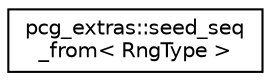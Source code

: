 digraph "Graphical Class Hierarchy"
{
 // LATEX_PDF_SIZE
  edge [fontname="Helvetica",fontsize="10",labelfontname="Helvetica",labelfontsize="10"];
  node [fontname="Helvetica",fontsize="10",shape=record];
  rankdir="LR";
  Node0 [label="pcg_extras::seed_seq\l_from\< RngType \>",height=0.2,width=0.4,color="black", fillcolor="white", style="filled",URL="$classpcg__extras_1_1seed__seq__from.html",tooltip=" "];
}
